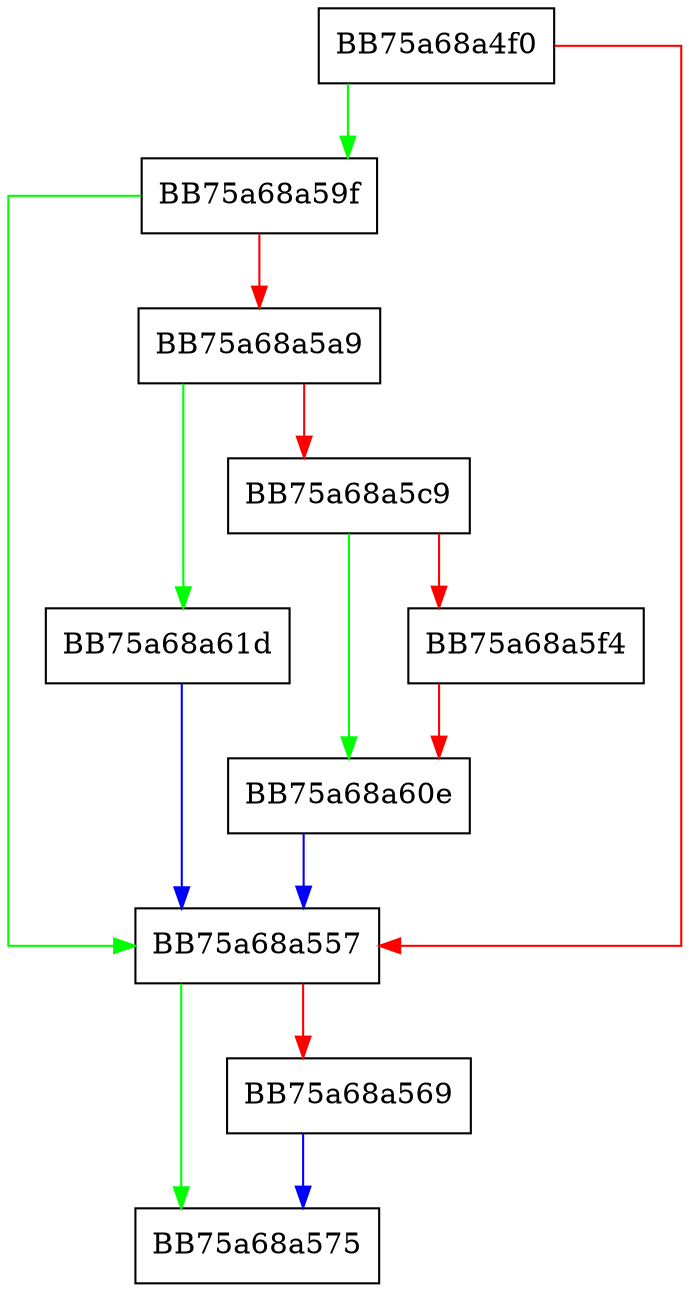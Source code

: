 digraph NTDLL_DLL_VFS_SetCurrentDir {
  node [shape="box"];
  graph [splines=ortho];
  BB75a68a4f0 -> BB75a68a59f [color="green"];
  BB75a68a4f0 -> BB75a68a557 [color="red"];
  BB75a68a557 -> BB75a68a575 [color="green"];
  BB75a68a557 -> BB75a68a569 [color="red"];
  BB75a68a569 -> BB75a68a575 [color="blue"];
  BB75a68a59f -> BB75a68a557 [color="green"];
  BB75a68a59f -> BB75a68a5a9 [color="red"];
  BB75a68a5a9 -> BB75a68a61d [color="green"];
  BB75a68a5a9 -> BB75a68a5c9 [color="red"];
  BB75a68a5c9 -> BB75a68a60e [color="green"];
  BB75a68a5c9 -> BB75a68a5f4 [color="red"];
  BB75a68a5f4 -> BB75a68a60e [color="red"];
  BB75a68a60e -> BB75a68a557 [color="blue"];
  BB75a68a61d -> BB75a68a557 [color="blue"];
}